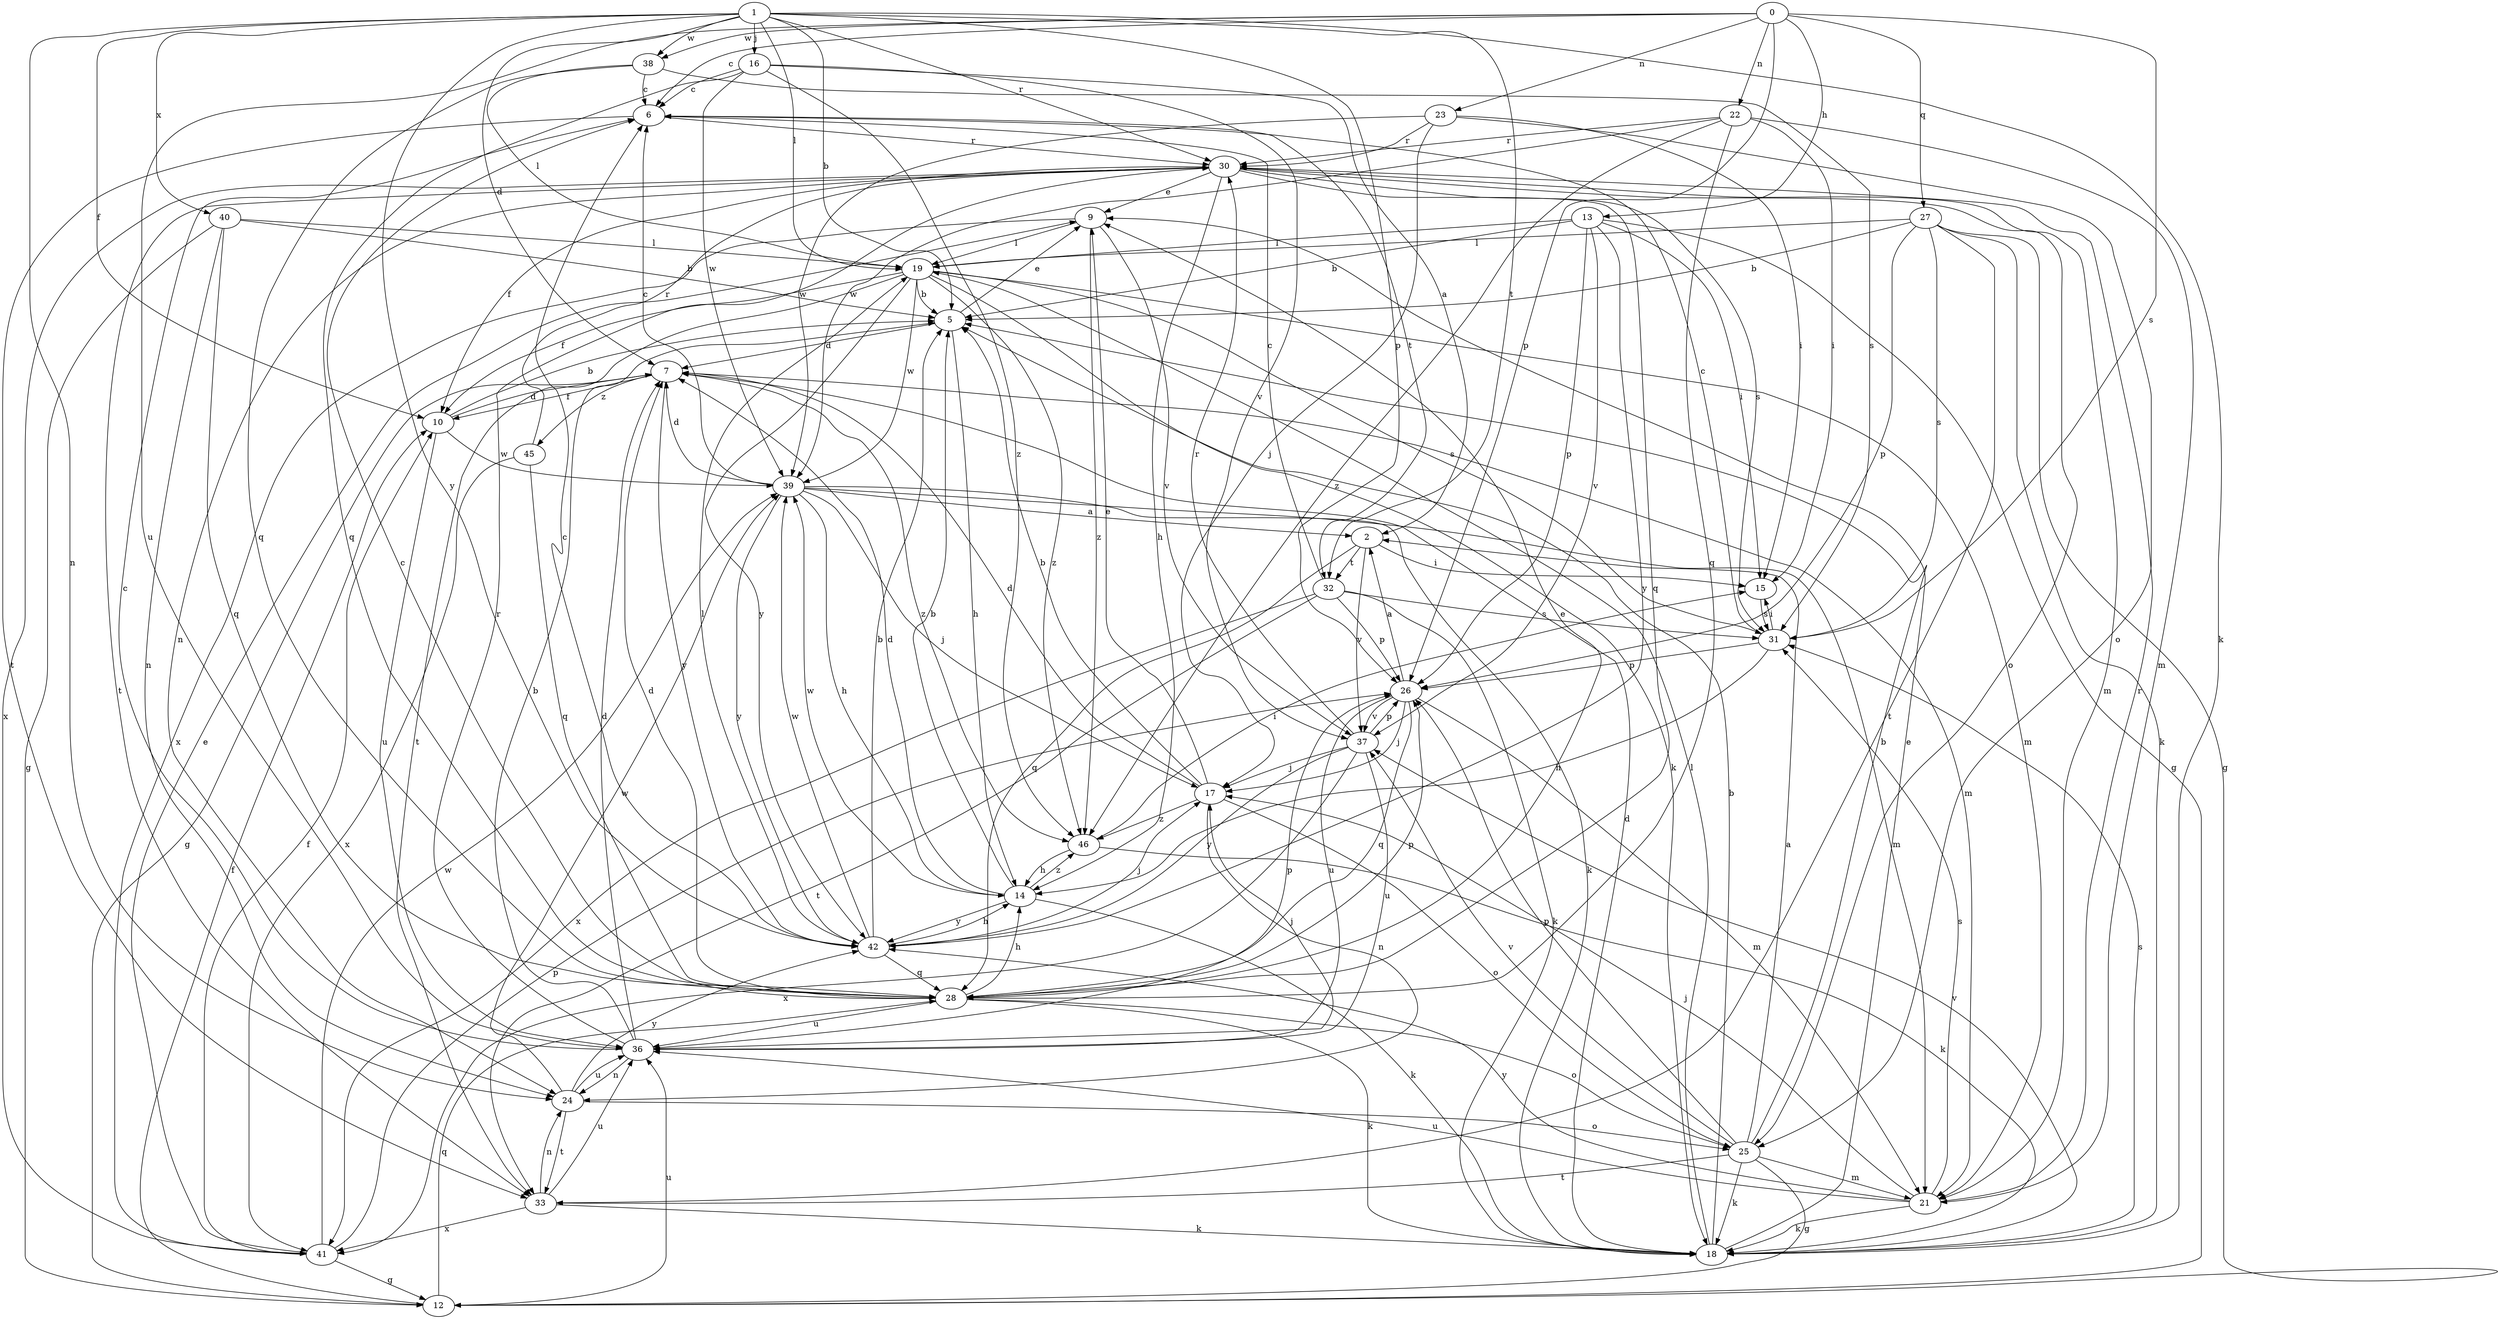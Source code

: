 strict digraph  {
0;
1;
2;
5;
6;
7;
9;
10;
12;
13;
14;
15;
16;
17;
18;
19;
21;
22;
23;
24;
25;
26;
27;
28;
30;
31;
32;
33;
36;
37;
38;
39;
40;
41;
42;
45;
46;
0 -> 6  [label=c];
0 -> 13  [label=h];
0 -> 22  [label=n];
0 -> 23  [label=n];
0 -> 26  [label=p];
0 -> 27  [label=q];
0 -> 31  [label=s];
0 -> 36  [label=u];
0 -> 38  [label=w];
1 -> 5  [label=b];
1 -> 7  [label=d];
1 -> 10  [label=f];
1 -> 16  [label=j];
1 -> 18  [label=k];
1 -> 19  [label=l];
1 -> 24  [label=n];
1 -> 26  [label=p];
1 -> 30  [label=r];
1 -> 32  [label=t];
1 -> 38  [label=w];
1 -> 40  [label=x];
1 -> 42  [label=y];
2 -> 15  [label=i];
2 -> 28  [label=q];
2 -> 32  [label=t];
2 -> 37  [label=v];
5 -> 7  [label=d];
5 -> 9  [label=e];
5 -> 14  [label=h];
6 -> 30  [label=r];
6 -> 32  [label=t];
6 -> 33  [label=t];
7 -> 10  [label=f];
7 -> 12  [label=g];
7 -> 21  [label=m];
7 -> 42  [label=y];
7 -> 45  [label=z];
7 -> 46  [label=z];
9 -> 19  [label=l];
9 -> 37  [label=v];
9 -> 41  [label=x];
9 -> 46  [label=z];
10 -> 5  [label=b];
10 -> 7  [label=d];
10 -> 36  [label=u];
10 -> 39  [label=w];
12 -> 10  [label=f];
12 -> 28  [label=q];
12 -> 36  [label=u];
13 -> 5  [label=b];
13 -> 12  [label=g];
13 -> 15  [label=i];
13 -> 19  [label=l];
13 -> 26  [label=p];
13 -> 37  [label=v];
13 -> 42  [label=y];
14 -> 5  [label=b];
14 -> 7  [label=d];
14 -> 18  [label=k];
14 -> 39  [label=w];
14 -> 42  [label=y];
14 -> 46  [label=z];
15 -> 31  [label=s];
16 -> 2  [label=a];
16 -> 6  [label=c];
16 -> 28  [label=q];
16 -> 37  [label=v];
16 -> 39  [label=w];
16 -> 46  [label=z];
17 -> 5  [label=b];
17 -> 7  [label=d];
17 -> 9  [label=e];
17 -> 24  [label=n];
17 -> 25  [label=o];
17 -> 46  [label=z];
18 -> 5  [label=b];
18 -> 7  [label=d];
18 -> 9  [label=e];
18 -> 19  [label=l];
18 -> 31  [label=s];
18 -> 37  [label=v];
19 -> 5  [label=b];
19 -> 10  [label=f];
19 -> 18  [label=k];
19 -> 21  [label=m];
19 -> 31  [label=s];
19 -> 33  [label=t];
19 -> 39  [label=w];
19 -> 42  [label=y];
19 -> 46  [label=z];
21 -> 17  [label=j];
21 -> 18  [label=k];
21 -> 30  [label=r];
21 -> 31  [label=s];
21 -> 36  [label=u];
21 -> 42  [label=y];
22 -> 15  [label=i];
22 -> 21  [label=m];
22 -> 28  [label=q];
22 -> 30  [label=r];
22 -> 39  [label=w];
22 -> 46  [label=z];
23 -> 15  [label=i];
23 -> 17  [label=j];
23 -> 25  [label=o];
23 -> 30  [label=r];
23 -> 39  [label=w];
24 -> 25  [label=o];
24 -> 33  [label=t];
24 -> 36  [label=u];
24 -> 39  [label=w];
24 -> 42  [label=y];
25 -> 2  [label=a];
25 -> 5  [label=b];
25 -> 12  [label=g];
25 -> 18  [label=k];
25 -> 21  [label=m];
25 -> 26  [label=p];
25 -> 33  [label=t];
25 -> 37  [label=v];
26 -> 2  [label=a];
26 -> 17  [label=j];
26 -> 21  [label=m];
26 -> 28  [label=q];
26 -> 36  [label=u];
26 -> 37  [label=v];
27 -> 5  [label=b];
27 -> 12  [label=g];
27 -> 18  [label=k];
27 -> 19  [label=l];
27 -> 26  [label=p];
27 -> 31  [label=s];
27 -> 33  [label=t];
28 -> 6  [label=c];
28 -> 7  [label=d];
28 -> 9  [label=e];
28 -> 14  [label=h];
28 -> 18  [label=k];
28 -> 25  [label=o];
28 -> 26  [label=p];
28 -> 36  [label=u];
30 -> 9  [label=e];
30 -> 10  [label=f];
30 -> 14  [label=h];
30 -> 21  [label=m];
30 -> 24  [label=n];
30 -> 25  [label=o];
30 -> 28  [label=q];
30 -> 31  [label=s];
30 -> 33  [label=t];
30 -> 41  [label=x];
31 -> 6  [label=c];
31 -> 14  [label=h];
31 -> 15  [label=i];
31 -> 26  [label=p];
32 -> 6  [label=c];
32 -> 18  [label=k];
32 -> 26  [label=p];
32 -> 31  [label=s];
32 -> 33  [label=t];
32 -> 41  [label=x];
33 -> 18  [label=k];
33 -> 24  [label=n];
33 -> 36  [label=u];
33 -> 41  [label=x];
36 -> 5  [label=b];
36 -> 6  [label=c];
36 -> 7  [label=d];
36 -> 17  [label=j];
36 -> 24  [label=n];
36 -> 26  [label=p];
36 -> 30  [label=r];
37 -> 17  [label=j];
37 -> 26  [label=p];
37 -> 30  [label=r];
37 -> 36  [label=u];
37 -> 41  [label=x];
37 -> 42  [label=y];
38 -> 6  [label=c];
38 -> 19  [label=l];
38 -> 28  [label=q];
38 -> 31  [label=s];
39 -> 2  [label=a];
39 -> 6  [label=c];
39 -> 7  [label=d];
39 -> 14  [label=h];
39 -> 17  [label=j];
39 -> 18  [label=k];
39 -> 21  [label=m];
39 -> 42  [label=y];
40 -> 5  [label=b];
40 -> 12  [label=g];
40 -> 19  [label=l];
40 -> 24  [label=n];
40 -> 28  [label=q];
41 -> 9  [label=e];
41 -> 10  [label=f];
41 -> 12  [label=g];
41 -> 26  [label=p];
41 -> 39  [label=w];
42 -> 5  [label=b];
42 -> 6  [label=c];
42 -> 14  [label=h];
42 -> 17  [label=j];
42 -> 19  [label=l];
42 -> 28  [label=q];
42 -> 39  [label=w];
45 -> 28  [label=q];
45 -> 30  [label=r];
45 -> 41  [label=x];
46 -> 14  [label=h];
46 -> 15  [label=i];
46 -> 18  [label=k];
}
